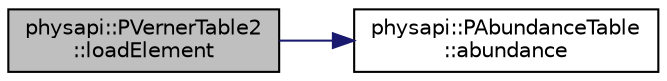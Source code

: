 digraph "physapi::PVernerTable2::loadElement"
{
 // LATEX_PDF_SIZE
  edge [fontname="Helvetica",fontsize="10",labelfontname="Helvetica",labelfontsize="10"];
  node [fontname="Helvetica",fontsize="10",shape=record];
  rankdir="LR";
  Node1 [label="physapi::PVernerTable2\l::loadElement",height=0.2,width=0.4,color="black", fillcolor="grey75", style="filled", fontcolor="black",tooltip=" "];
  Node1 -> Node2 [color="midnightblue",fontsize="10",style="solid",fontname="Helvetica"];
  Node2 [label="physapi::PAbundanceTable\l::abundance",height=0.2,width=0.4,color="black", fillcolor="white", style="filled",URL="$classphysapi_1_1_p_abundance_table.html#a206f8fae8c70f6ee0877c940d28fd3f4",tooltip="Get the abundance for the corresponding atomic number."];
}
